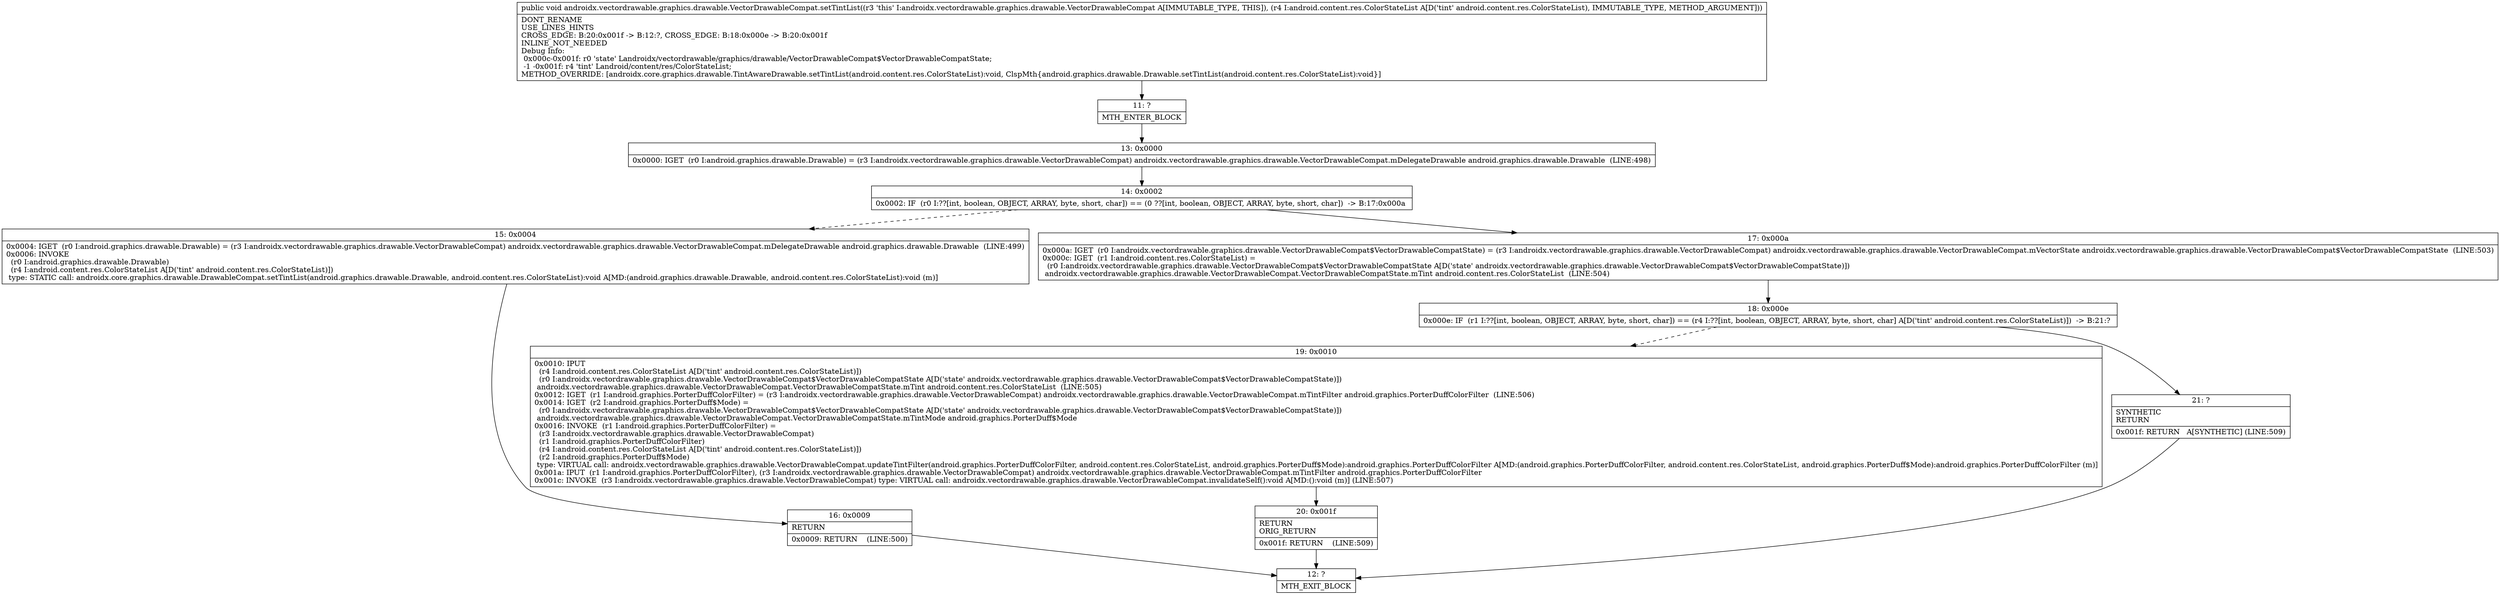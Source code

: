 digraph "CFG forandroidx.vectordrawable.graphics.drawable.VectorDrawableCompat.setTintList(Landroid\/content\/res\/ColorStateList;)V" {
Node_11 [shape=record,label="{11\:\ ?|MTH_ENTER_BLOCK\l}"];
Node_13 [shape=record,label="{13\:\ 0x0000|0x0000: IGET  (r0 I:android.graphics.drawable.Drawable) = (r3 I:androidx.vectordrawable.graphics.drawable.VectorDrawableCompat) androidx.vectordrawable.graphics.drawable.VectorDrawableCompat.mDelegateDrawable android.graphics.drawable.Drawable  (LINE:498)\l}"];
Node_14 [shape=record,label="{14\:\ 0x0002|0x0002: IF  (r0 I:??[int, boolean, OBJECT, ARRAY, byte, short, char]) == (0 ??[int, boolean, OBJECT, ARRAY, byte, short, char])  \-\> B:17:0x000a \l}"];
Node_15 [shape=record,label="{15\:\ 0x0004|0x0004: IGET  (r0 I:android.graphics.drawable.Drawable) = (r3 I:androidx.vectordrawable.graphics.drawable.VectorDrawableCompat) androidx.vectordrawable.graphics.drawable.VectorDrawableCompat.mDelegateDrawable android.graphics.drawable.Drawable  (LINE:499)\l0x0006: INVOKE  \l  (r0 I:android.graphics.drawable.Drawable)\l  (r4 I:android.content.res.ColorStateList A[D('tint' android.content.res.ColorStateList)])\l type: STATIC call: androidx.core.graphics.drawable.DrawableCompat.setTintList(android.graphics.drawable.Drawable, android.content.res.ColorStateList):void A[MD:(android.graphics.drawable.Drawable, android.content.res.ColorStateList):void (m)]\l}"];
Node_16 [shape=record,label="{16\:\ 0x0009|RETURN\l|0x0009: RETURN    (LINE:500)\l}"];
Node_12 [shape=record,label="{12\:\ ?|MTH_EXIT_BLOCK\l}"];
Node_17 [shape=record,label="{17\:\ 0x000a|0x000a: IGET  (r0 I:androidx.vectordrawable.graphics.drawable.VectorDrawableCompat$VectorDrawableCompatState) = (r3 I:androidx.vectordrawable.graphics.drawable.VectorDrawableCompat) androidx.vectordrawable.graphics.drawable.VectorDrawableCompat.mVectorState androidx.vectordrawable.graphics.drawable.VectorDrawableCompat$VectorDrawableCompatState  (LINE:503)\l0x000c: IGET  (r1 I:android.content.res.ColorStateList) = \l  (r0 I:androidx.vectordrawable.graphics.drawable.VectorDrawableCompat$VectorDrawableCompatState A[D('state' androidx.vectordrawable.graphics.drawable.VectorDrawableCompat$VectorDrawableCompatState)])\l androidx.vectordrawable.graphics.drawable.VectorDrawableCompat.VectorDrawableCompatState.mTint android.content.res.ColorStateList  (LINE:504)\l}"];
Node_18 [shape=record,label="{18\:\ 0x000e|0x000e: IF  (r1 I:??[int, boolean, OBJECT, ARRAY, byte, short, char]) == (r4 I:??[int, boolean, OBJECT, ARRAY, byte, short, char] A[D('tint' android.content.res.ColorStateList)])  \-\> B:21:? \l}"];
Node_19 [shape=record,label="{19\:\ 0x0010|0x0010: IPUT  \l  (r4 I:android.content.res.ColorStateList A[D('tint' android.content.res.ColorStateList)])\l  (r0 I:androidx.vectordrawable.graphics.drawable.VectorDrawableCompat$VectorDrawableCompatState A[D('state' androidx.vectordrawable.graphics.drawable.VectorDrawableCompat$VectorDrawableCompatState)])\l androidx.vectordrawable.graphics.drawable.VectorDrawableCompat.VectorDrawableCompatState.mTint android.content.res.ColorStateList  (LINE:505)\l0x0012: IGET  (r1 I:android.graphics.PorterDuffColorFilter) = (r3 I:androidx.vectordrawable.graphics.drawable.VectorDrawableCompat) androidx.vectordrawable.graphics.drawable.VectorDrawableCompat.mTintFilter android.graphics.PorterDuffColorFilter  (LINE:506)\l0x0014: IGET  (r2 I:android.graphics.PorterDuff$Mode) = \l  (r0 I:androidx.vectordrawable.graphics.drawable.VectorDrawableCompat$VectorDrawableCompatState A[D('state' androidx.vectordrawable.graphics.drawable.VectorDrawableCompat$VectorDrawableCompatState)])\l androidx.vectordrawable.graphics.drawable.VectorDrawableCompat.VectorDrawableCompatState.mTintMode android.graphics.PorterDuff$Mode \l0x0016: INVOKE  (r1 I:android.graphics.PorterDuffColorFilter) = \l  (r3 I:androidx.vectordrawable.graphics.drawable.VectorDrawableCompat)\l  (r1 I:android.graphics.PorterDuffColorFilter)\l  (r4 I:android.content.res.ColorStateList A[D('tint' android.content.res.ColorStateList)])\l  (r2 I:android.graphics.PorterDuff$Mode)\l type: VIRTUAL call: androidx.vectordrawable.graphics.drawable.VectorDrawableCompat.updateTintFilter(android.graphics.PorterDuffColorFilter, android.content.res.ColorStateList, android.graphics.PorterDuff$Mode):android.graphics.PorterDuffColorFilter A[MD:(android.graphics.PorterDuffColorFilter, android.content.res.ColorStateList, android.graphics.PorterDuff$Mode):android.graphics.PorterDuffColorFilter (m)]\l0x001a: IPUT  (r1 I:android.graphics.PorterDuffColorFilter), (r3 I:androidx.vectordrawable.graphics.drawable.VectorDrawableCompat) androidx.vectordrawable.graphics.drawable.VectorDrawableCompat.mTintFilter android.graphics.PorterDuffColorFilter \l0x001c: INVOKE  (r3 I:androidx.vectordrawable.graphics.drawable.VectorDrawableCompat) type: VIRTUAL call: androidx.vectordrawable.graphics.drawable.VectorDrawableCompat.invalidateSelf():void A[MD:():void (m)] (LINE:507)\l}"];
Node_20 [shape=record,label="{20\:\ 0x001f|RETURN\lORIG_RETURN\l|0x001f: RETURN    (LINE:509)\l}"];
Node_21 [shape=record,label="{21\:\ ?|SYNTHETIC\lRETURN\l|0x001f: RETURN   A[SYNTHETIC] (LINE:509)\l}"];
MethodNode[shape=record,label="{public void androidx.vectordrawable.graphics.drawable.VectorDrawableCompat.setTintList((r3 'this' I:androidx.vectordrawable.graphics.drawable.VectorDrawableCompat A[IMMUTABLE_TYPE, THIS]), (r4 I:android.content.res.ColorStateList A[D('tint' android.content.res.ColorStateList), IMMUTABLE_TYPE, METHOD_ARGUMENT]))  | DONT_RENAME\lUSE_LINES_HINTS\lCROSS_EDGE: B:20:0x001f \-\> B:12:?, CROSS_EDGE: B:18:0x000e \-\> B:20:0x001f\lINLINE_NOT_NEEDED\lDebug Info:\l  0x000c\-0x001f: r0 'state' Landroidx\/vectordrawable\/graphics\/drawable\/VectorDrawableCompat$VectorDrawableCompatState;\l  \-1 \-0x001f: r4 'tint' Landroid\/content\/res\/ColorStateList;\lMETHOD_OVERRIDE: [androidx.core.graphics.drawable.TintAwareDrawable.setTintList(android.content.res.ColorStateList):void, ClspMth\{android.graphics.drawable.Drawable.setTintList(android.content.res.ColorStateList):void\}]\l}"];
MethodNode -> Node_11;Node_11 -> Node_13;
Node_13 -> Node_14;
Node_14 -> Node_15[style=dashed];
Node_14 -> Node_17;
Node_15 -> Node_16;
Node_16 -> Node_12;
Node_17 -> Node_18;
Node_18 -> Node_19[style=dashed];
Node_18 -> Node_21;
Node_19 -> Node_20;
Node_20 -> Node_12;
Node_21 -> Node_12;
}

